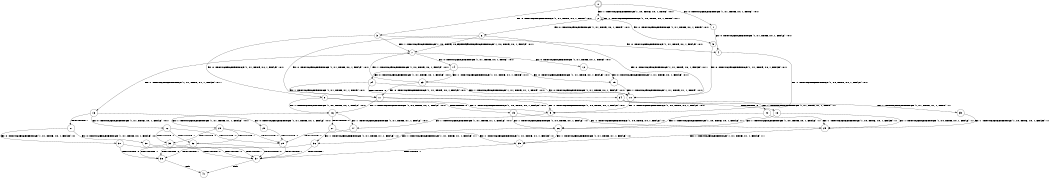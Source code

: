 digraph BCG {
size = "7, 10.5";
center = TRUE;
node [shape = circle];
0 [peripheries = 2];
0 -> 1 [label = "EX !0 !ATOMIC_EXCH_BRANCH (1, +1, TRUE, +0, 1, TRUE) !:0:1:"];
0 -> 2 [label = "EX !1 !ATOMIC_EXCH_BRANCH (1, +0, TRUE, +0, 1, TRUE) !:0:1:"];
0 -> 3 [label = "EX !0 !ATOMIC_EXCH_BRANCH (1, +1, TRUE, +0, 1, TRUE) !:0:1:"];
1 -> 4 [label = "EX !0 !ATOMIC_EXCH_BRANCH (1, +1, TRUE, +0, 1, FALSE) !:0:1:"];
2 -> 5 [label = "EX !0 !ATOMIC_EXCH_BRANCH (1, +1, TRUE, +0, 1, TRUE) !:0:1:"];
2 -> 6 [label = "EX !0 !ATOMIC_EXCH_BRANCH (1, +1, TRUE, +0, 1, TRUE) !:0:1:"];
2 -> 2 [label = "EX !1 !ATOMIC_EXCH_BRANCH (1, +0, TRUE, +0, 1, TRUE) !:0:1:"];
3 -> 4 [label = "EX !0 !ATOMIC_EXCH_BRANCH (1, +1, TRUE, +0, 1, FALSE) !:0:1:"];
3 -> 7 [label = "EX !1 !ATOMIC_EXCH_BRANCH (1, +0, TRUE, +0, 1, FALSE) !:0:1:"];
3 -> 8 [label = "EX !0 !ATOMIC_EXCH_BRANCH (1, +1, TRUE, +0, 1, FALSE) !:0:1:"];
4 -> 9 [label = "EX !1 !ATOMIC_EXCH_BRANCH (1, +0, TRUE, +0, 1, FALSE) !:0:1:"];
5 -> 10 [label = "EX !0 !ATOMIC_EXCH_BRANCH (1, +1, TRUE, +0, 1, FALSE) !:0:1:"];
6 -> 10 [label = "EX !0 !ATOMIC_EXCH_BRANCH (1, +1, TRUE, +0, 1, FALSE) !:0:1:"];
6 -> 7 [label = "EX !1 !ATOMIC_EXCH_BRANCH (1, +0, TRUE, +0, 1, FALSE) !:0:1:"];
6 -> 11 [label = "EX !0 !ATOMIC_EXCH_BRANCH (1, +1, TRUE, +0, 1, FALSE) !:0:1:"];
7 -> 12 [label = "EX !0 !ATOMIC_EXCH_BRANCH (1, +1, TRUE, +0, 1, TRUE) !:0:1:"];
7 -> 13 [label = "EX !1 !ATOMIC_EXCH_BRANCH (1, +1, TRUE, +1, 1, FALSE) !:0:1:"];
7 -> 14 [label = "EX !0 !ATOMIC_EXCH_BRANCH (1, +1, TRUE, +0, 1, TRUE) !:0:1:"];
8 -> 9 [label = "EX !1 !ATOMIC_EXCH_BRANCH (1, +0, TRUE, +0, 1, FALSE) !:0:1:"];
8 -> 15 [label = "TERMINATE !0"];
8 -> 16 [label = "EX !1 !ATOMIC_EXCH_BRANCH (1, +0, TRUE, +0, 1, FALSE) !:0:1:"];
9 -> 17 [label = "EX !1 !ATOMIC_EXCH_BRANCH (1, +1, TRUE, +1, 1, FALSE) !:0:1:"];
10 -> 9 [label = "EX !1 !ATOMIC_EXCH_BRANCH (1, +0, TRUE, +0, 1, FALSE) !:0:1:"];
11 -> 9 [label = "EX !1 !ATOMIC_EXCH_BRANCH (1, +0, TRUE, +0, 1, FALSE) !:0:1:"];
11 -> 18 [label = "TERMINATE !0"];
11 -> 16 [label = "EX !1 !ATOMIC_EXCH_BRANCH (1, +0, TRUE, +0, 1, FALSE) !:0:1:"];
12 -> 19 [label = "EX !0 !ATOMIC_EXCH_BRANCH (1, +1, TRUE, +0, 1, FALSE) !:0:1:"];
13 -> 20 [label = "EX !0 !ATOMIC_EXCH_BRANCH (1, +1, TRUE, +0, 1, FALSE) !:0:1:"];
13 -> 21 [label = "TERMINATE !1"];
13 -> 22 [label = "EX !0 !ATOMIC_EXCH_BRANCH (1, +1, TRUE, +0, 1, FALSE) !:0:1:"];
14 -> 19 [label = "EX !0 !ATOMIC_EXCH_BRANCH (1, +1, TRUE, +0, 1, FALSE) !:0:1:"];
14 -> 23 [label = "EX !1 !ATOMIC_EXCH_BRANCH (1, +1, TRUE, +1, 1, TRUE) !:0:1:"];
14 -> 24 [label = "EX !0 !ATOMIC_EXCH_BRANCH (1, +1, TRUE, +0, 1, FALSE) !:0:1:"];
15 -> 25 [label = "EX !1 !ATOMIC_EXCH_BRANCH (1, +0, TRUE, +0, 1, FALSE) !:1:"];
15 -> 26 [label = "EX !1 !ATOMIC_EXCH_BRANCH (1, +0, TRUE, +0, 1, FALSE) !:1:"];
16 -> 17 [label = "EX !1 !ATOMIC_EXCH_BRANCH (1, +1, TRUE, +1, 1, FALSE) !:0:1:"];
16 -> 27 [label = "TERMINATE !0"];
16 -> 28 [label = "EX !1 !ATOMIC_EXCH_BRANCH (1, +1, TRUE, +1, 1, FALSE) !:0:1:"];
17 -> 29 [label = "TERMINATE !0"];
18 -> 25 [label = "EX !1 !ATOMIC_EXCH_BRANCH (1, +0, TRUE, +0, 1, FALSE) !:1:"];
18 -> 26 [label = "EX !1 !ATOMIC_EXCH_BRANCH (1, +0, TRUE, +0, 1, FALSE) !:1:"];
19 -> 10 [label = "EX !1 !ATOMIC_EXCH_BRANCH (1, +1, TRUE, +1, 1, TRUE) !:0:1:"];
20 -> 29 [label = "TERMINATE !0"];
21 -> 30 [label = "EX !0 !ATOMIC_EXCH_BRANCH (1, +1, TRUE, +0, 1, FALSE) !:0:"];
21 -> 31 [label = "EX !0 !ATOMIC_EXCH_BRANCH (1, +1, TRUE, +0, 1, FALSE) !:0:"];
22 -> 29 [label = "TERMINATE !0"];
22 -> 32 [label = "TERMINATE !1"];
22 -> 33 [label = "TERMINATE !0"];
23 -> 10 [label = "EX !0 !ATOMIC_EXCH_BRANCH (1, +1, TRUE, +0, 1, FALSE) !:0:1:"];
23 -> 7 [label = "EX !1 !ATOMIC_EXCH_BRANCH (1, +0, TRUE, +0, 1, FALSE) !:0:1:"];
23 -> 11 [label = "EX !0 !ATOMIC_EXCH_BRANCH (1, +1, TRUE, +0, 1, FALSE) !:0:1:"];
24 -> 10 [label = "EX !1 !ATOMIC_EXCH_BRANCH (1, +1, TRUE, +1, 1, TRUE) !:0:1:"];
24 -> 34 [label = "TERMINATE !0"];
24 -> 11 [label = "EX !1 !ATOMIC_EXCH_BRANCH (1, +1, TRUE, +1, 1, TRUE) !:0:1:"];
25 -> 35 [label = "EX !1 !ATOMIC_EXCH_BRANCH (1, +1, TRUE, +1, 1, FALSE) !:1:"];
26 -> 35 [label = "EX !1 !ATOMIC_EXCH_BRANCH (1, +1, TRUE, +1, 1, FALSE) !:1:"];
26 -> 36 [label = "EX !1 !ATOMIC_EXCH_BRANCH (1, +1, TRUE, +1, 1, FALSE) !:1:"];
27 -> 35 [label = "EX !1 !ATOMIC_EXCH_BRANCH (1, +1, TRUE, +1, 1, FALSE) !:1:"];
27 -> 36 [label = "EX !1 !ATOMIC_EXCH_BRANCH (1, +1, TRUE, +1, 1, FALSE) !:1:"];
28 -> 29 [label = "TERMINATE !0"];
28 -> 32 [label = "TERMINATE !1"];
28 -> 33 [label = "TERMINATE !0"];
29 -> 37 [label = "TERMINATE !1"];
30 -> 37 [label = "TERMINATE !0"];
31 -> 37 [label = "TERMINATE !0"];
31 -> 38 [label = "TERMINATE !0"];
32 -> 37 [label = "TERMINATE !0"];
32 -> 38 [label = "TERMINATE !0"];
33 -> 37 [label = "TERMINATE !1"];
33 -> 38 [label = "TERMINATE !1"];
34 -> 39 [label = "EX !1 !ATOMIC_EXCH_BRANCH (1, +1, TRUE, +1, 1, TRUE) !:1:"];
34 -> 40 [label = "EX !1 !ATOMIC_EXCH_BRANCH (1, +1, TRUE, +1, 1, TRUE) !:1:"];
35 -> 37 [label = "TERMINATE !1"];
36 -> 37 [label = "TERMINATE !1"];
36 -> 38 [label = "TERMINATE !1"];
37 -> 41 [label = "exit"];
38 -> 41 [label = "exit"];
39 -> 25 [label = "EX !1 !ATOMIC_EXCH_BRANCH (1, +0, TRUE, +0, 1, FALSE) !:1:"];
40 -> 25 [label = "EX !1 !ATOMIC_EXCH_BRANCH (1, +0, TRUE, +0, 1, FALSE) !:1:"];
40 -> 26 [label = "EX !1 !ATOMIC_EXCH_BRANCH (1, +0, TRUE, +0, 1, FALSE) !:1:"];
}
